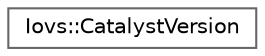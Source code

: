 digraph "Graphical Class Hierarchy"
{
 // INTERACTIVE_SVG=YES
 // LATEX_PDF_SIZE
  bgcolor="transparent";
  edge [fontname=Helvetica,fontsize=10,labelfontname=Helvetica,labelfontsize=10];
  node [fontname=Helvetica,fontsize=10,shape=box,height=0.2,width=0.4];
  rankdir="LR";
  Node0 [id="Node000000",label="Iovs::CatalystVersion",height=0.2,width=0.4,color="grey40", fillcolor="white", style="filled",URL="$classIovs_1_1CatalystVersion.html",tooltip=" "];
}

